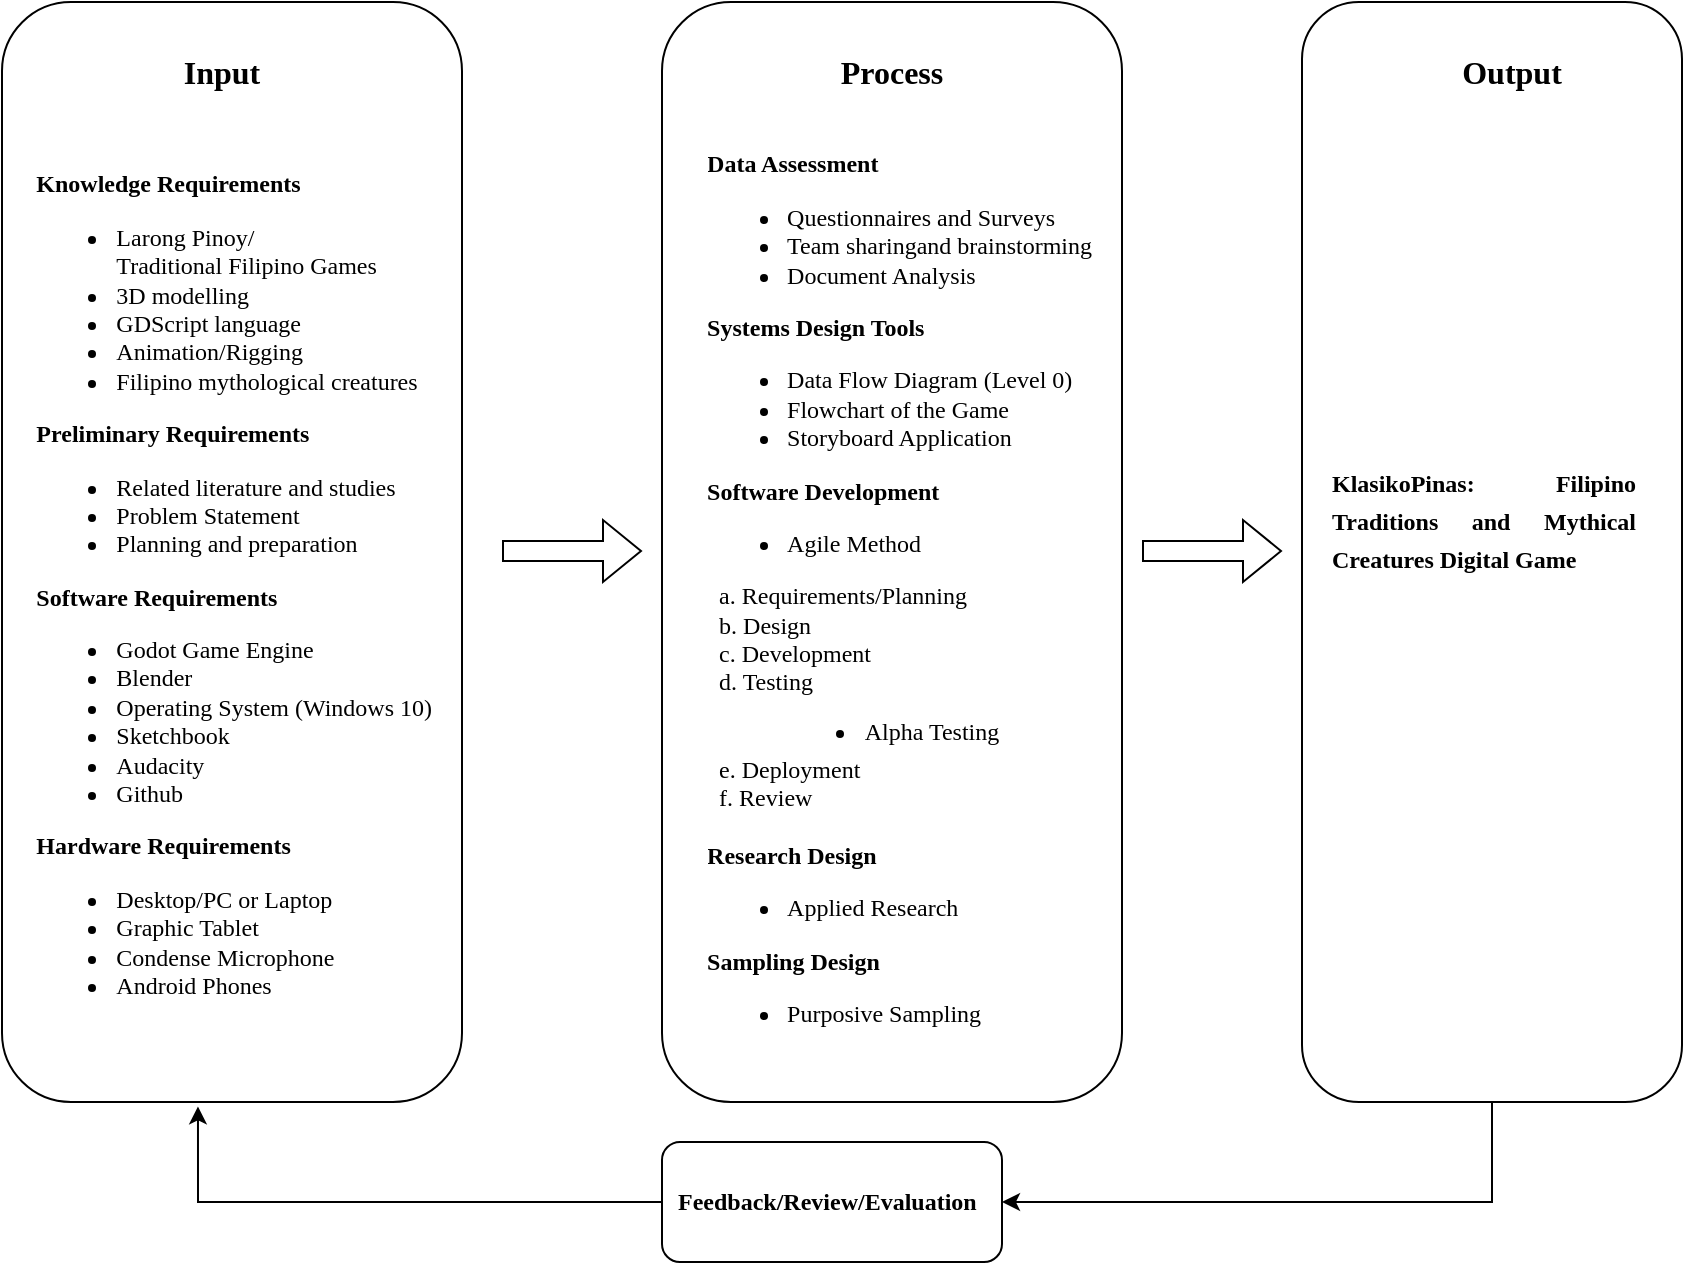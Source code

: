 <mxfile version="15.8.2" type="github">
  <diagram id="QmYOwocnGmAPkuGU-ptp" name="Page-1">
    <mxGraphModel dx="1922" dy="975" grid="1" gridSize="10" guides="1" tooltips="1" connect="1" arrows="1" fold="1" page="1" pageScale="1" pageWidth="850" pageHeight="1100" math="0" shadow="0">
      <root>
        <mxCell id="0" />
        <mxCell id="1" parent="0" />
        <mxCell id="ryCOZ5H8IaBR-WfB70Ji-6" value="" style="rounded=1;whiteSpace=wrap;html=1;align=center;" vertex="1" parent="1">
          <mxGeometry x="20" y="370" width="230" height="550" as="geometry" />
        </mxCell>
        <mxCell id="ryCOZ5H8IaBR-WfB70Ji-7" value="&lt;div align=&quot;justify&quot;&gt;&lt;font face=&quot;Times New Roman&quot;&gt;&lt;br&gt;&lt;/font&gt;&lt;/div&gt;&lt;div align=&quot;justify&quot;&gt;&lt;div&gt;&lt;b&gt;&lt;font style=&quot;font-size: 12px&quot; face=&quot;Times New Roman&quot;&gt;Knowledge Requirements&lt;/font&gt;&lt;/b&gt;&lt;/div&gt;&lt;div&gt;&lt;ul&gt;&lt;li&gt;&lt;div&gt;&lt;font face=&quot;Times New Roman&quot;&gt;&lt;span&gt;Larong Pinoy/&lt;br&gt;&lt;/span&gt;&lt;/font&gt;&lt;/div&gt;&lt;font face=&quot;Times New Roman&quot;&gt;Traditional Filipino Games&lt;/font&gt;&lt;/li&gt;&lt;li&gt;&lt;font face=&quot;Times New Roman&quot;&gt;3D modelling&lt;/font&gt;&lt;/li&gt;&lt;li&gt;&lt;font face=&quot;Times New Roman&quot;&gt;GDScript language&lt;br&gt;&lt;/font&gt;&lt;/li&gt;&lt;li&gt;&lt;div&gt;&lt;font face=&quot;Times New Roman&quot;&gt;Animation/Rigging&lt;/font&gt;&lt;/div&gt;&lt;/li&gt;&lt;li&gt;&lt;font face=&quot;Times New Roman&quot;&gt;Filipino mythological creatures&lt;/font&gt;&lt;/li&gt;&lt;/ul&gt;&lt;div&gt;&lt;b&gt;&lt;font face=&quot;Times New Roman&quot;&gt;Preliminary Requirements&lt;/font&gt;&lt;/b&gt;&lt;/div&gt;&lt;div&gt;&lt;ul&gt;&lt;li&gt;&lt;font face=&quot;Times New Roman&quot;&gt;Related literature and studies&lt;br&gt;&lt;/font&gt;&lt;/li&gt;&lt;li&gt;&lt;font face=&quot;Times New Roman&quot;&gt;Problem Statement&lt;br&gt;&lt;/font&gt;&lt;/li&gt;&lt;li&gt;&lt;font face=&quot;Times New Roman&quot;&gt;Planning and preparation&lt;/font&gt;&lt;/li&gt;&lt;/ul&gt;&lt;div&gt;&lt;b&gt;&lt;font face=&quot;Times New Roman&quot;&gt;Software Requirements&lt;/font&gt;&lt;/b&gt;&lt;/div&gt;&lt;div&gt;&lt;ul&gt;&lt;li&gt;&lt;font face=&quot;Times New Roman&quot;&gt;Godot Game Engine&lt;/font&gt;&lt;/li&gt;&lt;li&gt;&lt;font face=&quot;Times New Roman&quot;&gt;Blender&lt;/font&gt;&lt;/li&gt;&lt;li&gt;&lt;font face=&quot;Times New Roman&quot;&gt;Operating System (Windows 10)&lt;/font&gt;&lt;/li&gt;&lt;li&gt;&lt;font face=&quot;Times New Roman&quot;&gt;Sketchbook&lt;/font&gt;&lt;/li&gt;&lt;li&gt;&lt;font face=&quot;Times New Roman&quot;&gt;Audacity&lt;/font&gt;&lt;/li&gt;&lt;li&gt;&lt;font face=&quot;Times New Roman&quot;&gt;Github&lt;/font&gt;&lt;/li&gt;&lt;/ul&gt;&lt;div&gt;&lt;b&gt;&lt;font face=&quot;Times New Roman&quot;&gt;Hardware Requirements&lt;/font&gt;&lt;/b&gt;&lt;/div&gt;&lt;div&gt;&lt;ul&gt;&lt;li&gt;&lt;font face=&quot;Times New Roman&quot;&gt;Desktop/PC or Laptop&lt;/font&gt;&lt;/li&gt;&lt;li&gt;&lt;font face=&quot;Times New Roman&quot;&gt;Graphic Tablet&lt;/font&gt;&lt;/li&gt;&lt;li&gt;&lt;font face=&quot;Times New Roman&quot;&gt;Condense Microphone&lt;/font&gt;&lt;/li&gt;&lt;li&gt;&lt;font face=&quot;Times New Roman&quot;&gt;Android Phones&lt;br&gt;&lt;/font&gt;&lt;/li&gt;&lt;/ul&gt;&lt;/div&gt;&lt;/div&gt;&lt;/div&gt;&lt;/div&gt;&lt;/div&gt;" style="text;html=1;strokeColor=none;fillColor=none;spacing=5;spacingTop=-20;whiteSpace=wrap;overflow=hidden;rounded=0;align=right;" vertex="1" parent="1">
          <mxGeometry x="30" y="450" width="210" height="450" as="geometry" />
        </mxCell>
        <mxCell id="ryCOZ5H8IaBR-WfB70Ji-8" value="&lt;font style=&quot;font-size: 16px&quot;&gt;&lt;b&gt;Input&lt;/b&gt;&lt;/font&gt;" style="text;html=1;strokeColor=none;fillColor=none;align=center;verticalAlign=middle;whiteSpace=wrap;rounded=0;fontFamily=Times New Roman;fontSize=12;" vertex="1" parent="1">
          <mxGeometry x="100" y="390" width="60" height="30" as="geometry" />
        </mxCell>
        <mxCell id="ryCOZ5H8IaBR-WfB70Ji-9" value="" style="rounded=1;whiteSpace=wrap;html=1;align=center;" vertex="1" parent="1">
          <mxGeometry x="350" y="370" width="230" height="550" as="geometry" />
        </mxCell>
        <mxCell id="ryCOZ5H8IaBR-WfB70Ji-10" value="&lt;font style=&quot;font-size: 16px&quot;&gt;&lt;b&gt;Process&lt;/b&gt;&lt;/font&gt;" style="text;html=1;strokeColor=none;fillColor=none;align=center;verticalAlign=middle;whiteSpace=wrap;rounded=0;fontFamily=Times New Roman;fontSize=12;" vertex="1" parent="1">
          <mxGeometry x="435" y="390" width="60" height="30" as="geometry" />
        </mxCell>
        <mxCell id="ryCOZ5H8IaBR-WfB70Ji-11" value="&lt;div align=&quot;justify&quot;&gt;&lt;font face=&quot;Times New Roman&quot;&gt;&lt;br&gt;&lt;/font&gt;&lt;/div&gt;&lt;div align=&quot;justify&quot;&gt;&lt;div&gt;&lt;font style=&quot;font-size: 12px&quot; face=&quot;Times New Roman&quot;&gt;&lt;b&gt;Data Assessment&lt;/b&gt;&lt;br&gt;&lt;/font&gt;&lt;/div&gt;&lt;div&gt;&lt;ul&gt;&lt;li&gt;&lt;font face=&quot;Times New Roman&quot;&gt;Questionnaires and Surveys&lt;/font&gt;&lt;/li&gt;&lt;li&gt;&lt;font face=&quot;Times New Roman&quot;&gt;Team sharingand brainstorming&lt;/font&gt;&lt;/li&gt;&lt;li&gt;&lt;font face=&quot;Times New Roman&quot;&gt;Document Analysis&lt;br&gt;&lt;/font&gt;&lt;/li&gt;&lt;/ul&gt;&lt;font face=&quot;Times New Roman&quot;&gt;&lt;b&gt;Systems Design Tools&lt;/b&gt;&lt;br&gt;&lt;/font&gt;&lt;div&gt;&lt;ul&gt;&lt;li&gt;&lt;font face=&quot;Times New Roman&quot;&gt;Data Flow Diagram (Level 0)&lt;br&gt;&lt;/font&gt;&lt;/li&gt;&lt;li&gt;&lt;font face=&quot;Times New Roman&quot;&gt;Flowchart of the Game&lt;br&gt;&lt;/font&gt;&lt;/li&gt;&lt;li&gt;&lt;font face=&quot;Times New Roman&quot;&gt;Storyboard Application&lt;br&gt;&lt;/font&gt;&lt;/li&gt;&lt;/ul&gt;&lt;div&gt;&lt;b&gt;&lt;font face=&quot;Times New Roman&quot;&gt;Software Development&lt;/font&gt;&lt;/b&gt;&lt;/div&gt;&lt;div&gt;&lt;ul&gt;&lt;li&gt;&lt;font face=&quot;Times New Roman&quot;&gt;Agile Method&lt;/font&gt;&lt;/li&gt;&lt;/ul&gt;&lt;font face=&quot;Times New Roman&quot;&gt;&lt;span style=&quot;white-space: pre&quot;&gt;	&lt;/span&gt;&lt;span style=&quot;white-space: pre&quot;&gt;	&lt;/span&gt;a. Requirements/Planning&lt;br&gt;&lt;/font&gt;&lt;/div&gt;&lt;div&gt;&lt;font face=&quot;Times New Roman&quot;&gt;&lt;span style=&quot;white-space: pre&quot;&gt;	&lt;/span&gt;&lt;span style=&quot;white-space: pre&quot;&gt;	&lt;/span&gt;b. Design&lt;br&gt;&lt;span style=&quot;white-space: pre&quot;&gt;	&lt;/span&gt;&lt;span style=&quot;white-space: pre&quot;&gt;	&lt;/span&gt;c. Development&lt;br&gt;&lt;span style=&quot;white-space: pre&quot;&gt;	&lt;/span&gt;&lt;span style=&quot;white-space: pre&quot;&gt;	&lt;/span&gt;d. Testing&lt;/font&gt;&lt;/div&gt;&lt;div&gt;&lt;font face=&quot;Times New Roman&quot;&gt;&lt;br&gt;&lt;/font&gt;&lt;/div&gt;&lt;div&gt;&lt;font face=&quot;Times New Roman&quot;&gt;&lt;br&gt;&lt;span style=&quot;white-space: pre&quot;&gt;	&lt;/span&gt;&lt;span style=&quot;white-space: pre&quot;&gt;	&lt;/span&gt;e. Deployment&lt;br&gt;&lt;span style=&quot;white-space: pre&quot;&gt;	&lt;/span&gt;&lt;span style=&quot;white-space: pre&quot;&gt;	&lt;/span&gt;f. Review&lt;br&gt;&lt;/font&gt;&lt;/div&gt;&lt;div&gt;&lt;font face=&quot;Times New Roman&quot;&gt;&lt;br&gt;&lt;/font&gt;&lt;div&gt;&lt;b&gt;&lt;font face=&quot;Times New Roman&quot;&gt;Research Design&lt;/font&gt;&lt;/b&gt;&lt;/div&gt;&lt;div&gt;&lt;ul&gt;&lt;li&gt;&lt;font face=&quot;Times New Roman&quot;&gt;Applied Research&lt;br&gt;&lt;/font&gt;&lt;/li&gt;&lt;/ul&gt;&lt;/div&gt;&lt;div&gt;&lt;font face=&quot;Times New Roman&quot;&gt;&lt;b&gt;Sampling Design&lt;/b&gt;&lt;br&gt;&lt;/font&gt;&lt;/div&gt;&lt;div&gt;&lt;ul&gt;&lt;li&gt;&lt;font face=&quot;Times New Roman&quot;&gt;Purposive Sampling&lt;br&gt;&lt;/font&gt;&lt;/li&gt;&lt;/ul&gt;&lt;/div&gt;&lt;/div&gt;&lt;/div&gt;&lt;/div&gt;&lt;/div&gt;" style="text;html=1;strokeColor=none;fillColor=none;spacing=5;spacingTop=-20;whiteSpace=wrap;overflow=hidden;rounded=0;align=right;" vertex="1" parent="1">
          <mxGeometry x="360" y="440" width="210" height="480" as="geometry" />
        </mxCell>
        <mxCell id="ryCOZ5H8IaBR-WfB70Ji-12" value="&lt;ul&gt;&lt;li&gt;Alpha Testing&lt;br&gt;&lt;/li&gt;&lt;/ul&gt;" style="text;html=1;strokeColor=none;fillColor=none;align=center;verticalAlign=middle;whiteSpace=wrap;rounded=0;fontFamily=Times New Roman;fontSize=12;" vertex="1" parent="1">
          <mxGeometry x="405" y="720" width="120" height="30" as="geometry" />
        </mxCell>
        <mxCell id="ryCOZ5H8IaBR-WfB70Ji-13" value="" style="rounded=1;whiteSpace=wrap;html=1;align=center;" vertex="1" parent="1">
          <mxGeometry x="670" y="370" width="190" height="550" as="geometry" />
        </mxCell>
        <mxCell id="ryCOZ5H8IaBR-WfB70Ji-15" value="&lt;div align=&quot;justify&quot;&gt;&lt;b&gt;&lt;font style=&quot;font-size: 12px&quot; face=&quot;Times New Roman&quot;&gt;KlasikoPinas: Filipino Traditions and Mythical Creatures Digital Game&lt;/font&gt;&lt;/b&gt;&lt;/div&gt;" style="text;html=1;strokeColor=none;fillColor=none;spacing=5;spacingTop=-20;whiteSpace=wrap;overflow=hidden;rounded=0;fontFamily=Times New Roman;fontSize=16;align=left;" vertex="1" parent="1">
          <mxGeometry x="680" y="610" width="160" height="110" as="geometry" />
        </mxCell>
        <mxCell id="ryCOZ5H8IaBR-WfB70Ji-16" value="&lt;b&gt;&lt;font style=&quot;font-size: 16px&quot;&gt;Output&lt;/font&gt;&lt;/b&gt;" style="text;html=1;strokeColor=none;fillColor=none;align=center;verticalAlign=middle;whiteSpace=wrap;rounded=0;fontFamily=Times New Roman;fontSize=12;" vertex="1" parent="1">
          <mxGeometry x="745" y="390" width="60" height="30" as="geometry" />
        </mxCell>
        <mxCell id="ryCOZ5H8IaBR-WfB70Ji-17" value="&amp;nbsp; &lt;b&gt;Feedback/Review/Evaluation&lt;/b&gt;" style="rounded=1;whiteSpace=wrap;html=1;fontFamily=Times New Roman;fontSize=12;align=left;" vertex="1" parent="1">
          <mxGeometry x="350" y="940" width="170" height="60" as="geometry" />
        </mxCell>
        <mxCell id="ryCOZ5H8IaBR-WfB70Ji-18" value="" style="endArrow=classic;html=1;rounded=0;fontFamily=Times New Roman;fontSize=12;exitX=0.5;exitY=1;exitDx=0;exitDy=0;entryX=1;entryY=0.5;entryDx=0;entryDy=0;" edge="1" parent="1" source="ryCOZ5H8IaBR-WfB70Ji-13" target="ryCOZ5H8IaBR-WfB70Ji-17">
          <mxGeometry width="50" height="50" relative="1" as="geometry">
            <mxPoint x="400" y="880" as="sourcePoint" />
            <mxPoint x="530" y="980" as="targetPoint" />
            <Array as="points">
              <mxPoint x="765" y="970" />
            </Array>
          </mxGeometry>
        </mxCell>
        <mxCell id="ryCOZ5H8IaBR-WfB70Ji-19" value="" style="endArrow=classic;html=1;rounded=0;fontFamily=Times New Roman;fontSize=12;exitX=0;exitY=0.5;exitDx=0;exitDy=0;entryX=0.426;entryY=1.004;entryDx=0;entryDy=0;entryPerimeter=0;" edge="1" parent="1" source="ryCOZ5H8IaBR-WfB70Ji-17" target="ryCOZ5H8IaBR-WfB70Ji-6">
          <mxGeometry width="50" height="50" relative="1" as="geometry">
            <mxPoint x="360" y="880" as="sourcePoint" />
            <mxPoint x="80" y="910" as="targetPoint" />
            <Array as="points">
              <mxPoint x="118" y="970" />
            </Array>
          </mxGeometry>
        </mxCell>
        <mxCell id="ryCOZ5H8IaBR-WfB70Ji-20" value="" style="shape=flexArrow;endArrow=classic;html=1;rounded=0;fontFamily=Times New Roman;fontSize=12;" edge="1" parent="1">
          <mxGeometry width="50" height="50" relative="1" as="geometry">
            <mxPoint x="270" y="644.5" as="sourcePoint" />
            <mxPoint x="340" y="644.5" as="targetPoint" />
          </mxGeometry>
        </mxCell>
        <mxCell id="ryCOZ5H8IaBR-WfB70Ji-21" value="" style="shape=flexArrow;endArrow=classic;html=1;rounded=0;fontFamily=Times New Roman;fontSize=12;" edge="1" parent="1">
          <mxGeometry width="50" height="50" relative="1" as="geometry">
            <mxPoint x="590" y="644.5" as="sourcePoint" />
            <mxPoint x="660" y="644.5" as="targetPoint" />
          </mxGeometry>
        </mxCell>
      </root>
    </mxGraphModel>
  </diagram>
</mxfile>
